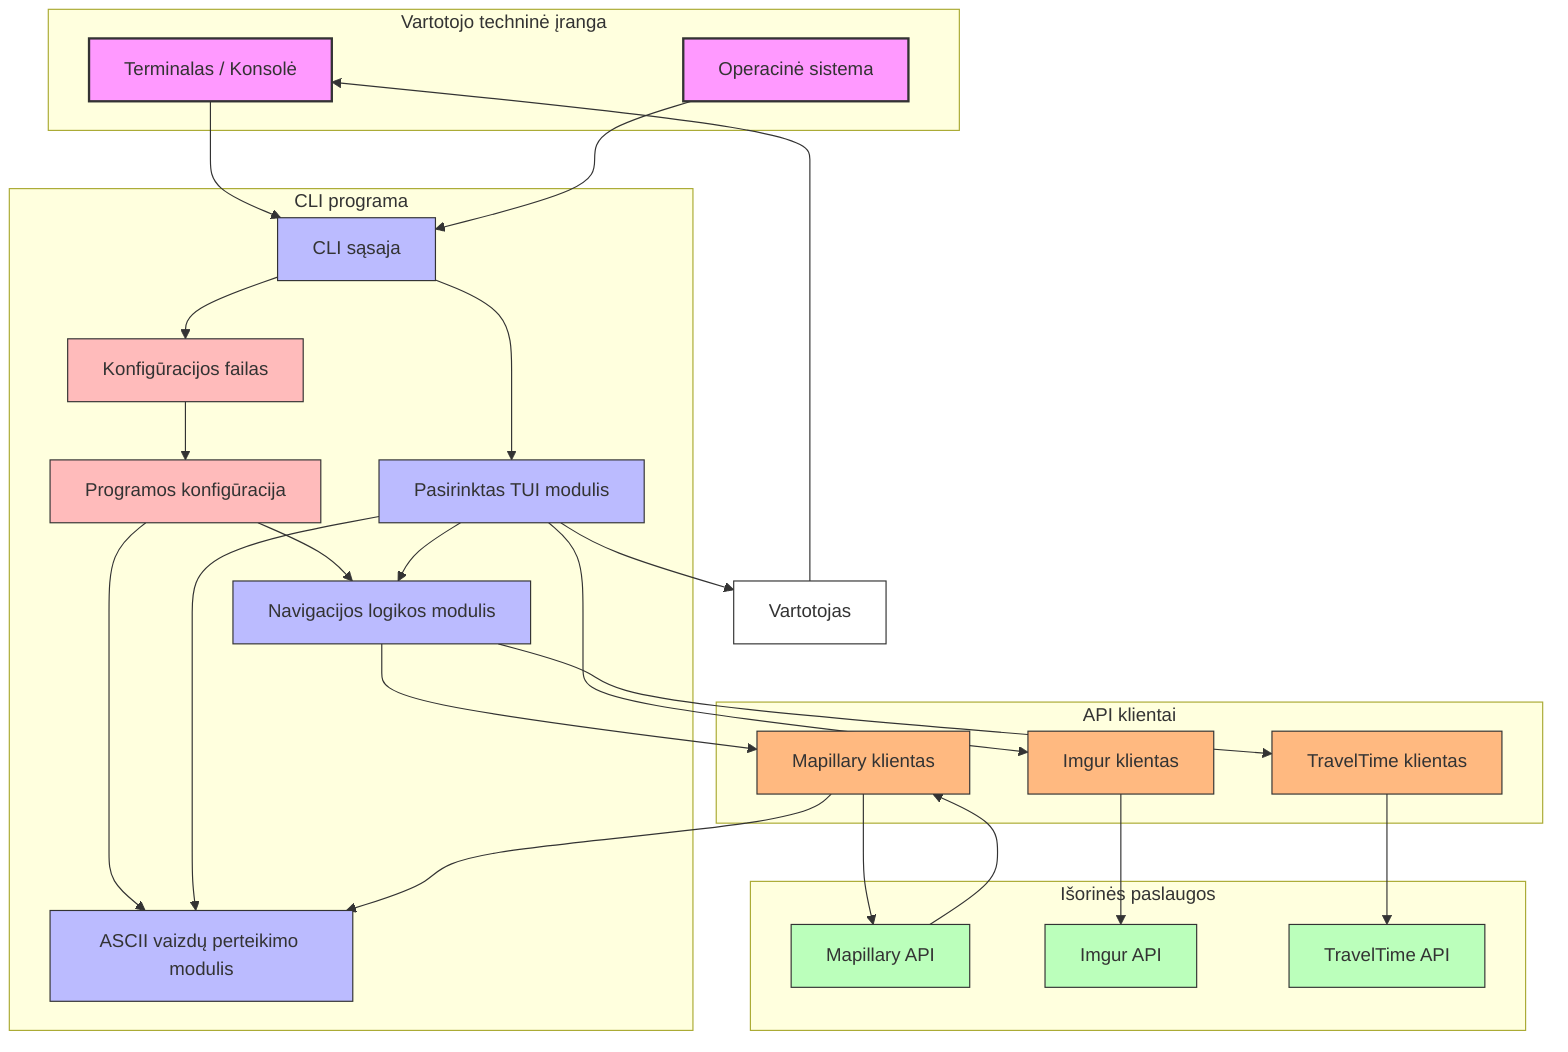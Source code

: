 graph TD
    subgraph "Vartotojo techninė įranga"
        Terminal[Terminalas / Konsolė]
        OS[Operacinė sistema]
    end
    
    subgraph "CLI programa"
        CLI[CLI sąsaja]
        ImageRenderer[ASCII vaizdų perteikimo modulis]
        NavigationLogic[Navigacijos logikos modulis]
        ConfigFile[Konfigūracijos failas]
        TUI[Pasirinktas TUI modulis]
        AppConfig[Programos konfigūracija]
    end
    
    subgraph "API klientai"
        MapillaryClient[Mapillary klientas]
        ImgurClient[Imgur klientas]
        TravelTimeClient[TravelTime klientas]
    end

    subgraph "Išorinės paslaugos"
        MapillaryAPI[Mapillary API]
        ImgurAPI[Imgur API]
        TravelTimeAPI[TravelTime API]
    end
    
    %% Component relationships
    User[Vartotojas] --> Terminal
    Terminal --> CLI
    CLI --> ConfigFile
    ConfigFile --> AppConfig
    AppConfig --> ImageRenderer
    AppConfig --> NavigationLogic
    CLI --> TUI
    TUI --> User
    
    TUI --> ImageRenderer
    TUI --> NavigationLogic
    
    NavigationLogic --> MapillaryClient
    NavigationLogic --> TravelTimeClient
    
    TUI --> ImgurClient
    
    MapillaryClient --> MapillaryAPI
    ImgurClient --> ImgurAPI
    TravelTimeClient --> TravelTimeAPI
    
    MapillaryAPI --> MapillaryClient
    MapillaryClient --> ImageRenderer
    
    OS --> CLI
    
    %% Define styles
    classDef hardware fill:#f9f,stroke:#333,stroke-width:2px;
    classDef software fill:#bbf,stroke:#333,stroke-width:1px;
    classDef external fill:#bfb,stroke:#333,stroke-width:1px;
    classDef clients fill:#ffb980,stroke:#333,stroke-width:1px;
    classDef config fill:#fbb,stroke:#333,stroke-width:1px;
    classDef user fill:#fff,stroke:#333,stroke-width:1px;
    
    %% Apply styles
    class Terminal,OS hardware;
    class CLI,ImageRenderer,NavigationLogic,TUI software;
    class MapillaryAPI,ImgurAPI,TravelTimeAPI external;
    class MapillaryClient,ImgurClient,TravelTimeClient clients;
    class ConfigFile,AppConfig config;
    class User user;